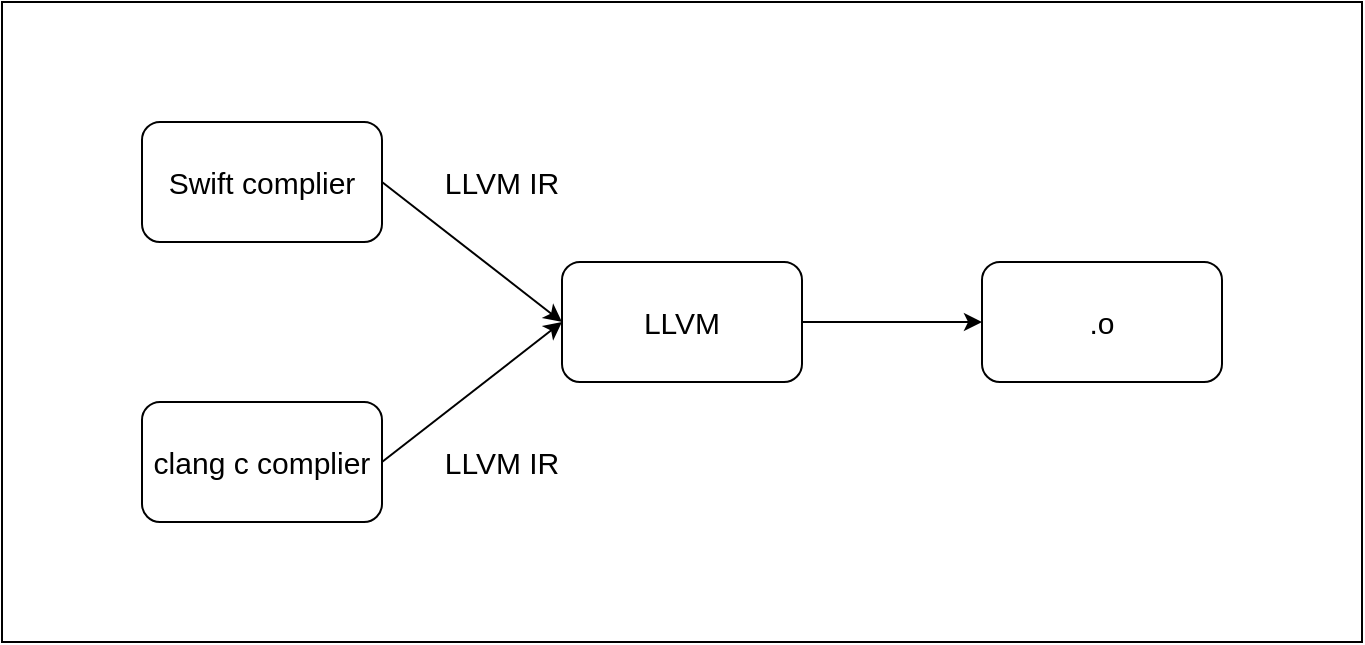 <mxfile version="16.5.2" type="github">
  <diagram id="AKyix3EneAKyAGoGhDNA" name="Page-1">
    <mxGraphModel dx="770" dy="755" grid="1" gridSize="10" guides="1" tooltips="1" connect="1" arrows="1" fold="1" page="1" pageScale="1" pageWidth="827" pageHeight="1169" math="0" shadow="0">
      <root>
        <mxCell id="0" />
        <mxCell id="1" parent="0" />
        <mxCell id="D36WgwyQHCNh9PCHACTA-10" value="" style="rounded=0;whiteSpace=wrap;html=1;fontSize=15;" vertex="1" parent="1">
          <mxGeometry x="20" y="90" width="680" height="320" as="geometry" />
        </mxCell>
        <mxCell id="D36WgwyQHCNh9PCHACTA-1" value="Swift complier" style="rounded=1;whiteSpace=wrap;html=1;fontSize=15;" vertex="1" parent="1">
          <mxGeometry x="90" y="150" width="120" height="60" as="geometry" />
        </mxCell>
        <mxCell id="D36WgwyQHCNh9PCHACTA-2" value="clang c complier" style="rounded=1;whiteSpace=wrap;html=1;fontSize=15;" vertex="1" parent="1">
          <mxGeometry x="90" y="290" width="120" height="60" as="geometry" />
        </mxCell>
        <mxCell id="D36WgwyQHCNh9PCHACTA-9" style="edgeStyle=orthogonalEdgeStyle;rounded=0;orthogonalLoop=1;jettySize=auto;html=1;exitX=1;exitY=0.5;exitDx=0;exitDy=0;entryX=0;entryY=0.5;entryDx=0;entryDy=0;fontSize=15;" edge="1" parent="1" source="D36WgwyQHCNh9PCHACTA-3" target="D36WgwyQHCNh9PCHACTA-4">
          <mxGeometry relative="1" as="geometry" />
        </mxCell>
        <mxCell id="D36WgwyQHCNh9PCHACTA-3" value="LLVM" style="rounded=1;whiteSpace=wrap;html=1;fontSize=15;" vertex="1" parent="1">
          <mxGeometry x="300" y="220" width="120" height="60" as="geometry" />
        </mxCell>
        <mxCell id="D36WgwyQHCNh9PCHACTA-4" value=".o" style="rounded=1;whiteSpace=wrap;html=1;fontSize=15;" vertex="1" parent="1">
          <mxGeometry x="510" y="220" width="120" height="60" as="geometry" />
        </mxCell>
        <mxCell id="D36WgwyQHCNh9PCHACTA-5" value="" style="endArrow=classic;html=1;rounded=0;fontSize=15;exitX=1;exitY=0.5;exitDx=0;exitDy=0;entryX=0;entryY=0.5;entryDx=0;entryDy=0;" edge="1" parent="1" source="D36WgwyQHCNh9PCHACTA-1" target="D36WgwyQHCNh9PCHACTA-3">
          <mxGeometry width="50" height="50" relative="1" as="geometry">
            <mxPoint x="230" y="230" as="sourcePoint" />
            <mxPoint x="280" y="180" as="targetPoint" />
          </mxGeometry>
        </mxCell>
        <mxCell id="D36WgwyQHCNh9PCHACTA-6" value="" style="endArrow=classic;html=1;rounded=0;fontSize=15;exitX=1;exitY=0.5;exitDx=0;exitDy=0;entryX=0;entryY=0.5;entryDx=0;entryDy=0;" edge="1" parent="1" source="D36WgwyQHCNh9PCHACTA-2" target="D36WgwyQHCNh9PCHACTA-3">
          <mxGeometry width="50" height="50" relative="1" as="geometry">
            <mxPoint x="220" y="190" as="sourcePoint" />
            <mxPoint x="310" y="260" as="targetPoint" />
          </mxGeometry>
        </mxCell>
        <mxCell id="D36WgwyQHCNh9PCHACTA-7" value="LLVM IR" style="text;html=1;strokeColor=none;fillColor=none;align=center;verticalAlign=middle;whiteSpace=wrap;rounded=0;fontSize=15;" vertex="1" parent="1">
          <mxGeometry x="240" y="165" width="60" height="30" as="geometry" />
        </mxCell>
        <mxCell id="D36WgwyQHCNh9PCHACTA-8" value="LLVM IR" style="text;html=1;strokeColor=none;fillColor=none;align=center;verticalAlign=middle;whiteSpace=wrap;rounded=0;fontSize=15;" vertex="1" parent="1">
          <mxGeometry x="240" y="305" width="60" height="30" as="geometry" />
        </mxCell>
      </root>
    </mxGraphModel>
  </diagram>
</mxfile>

